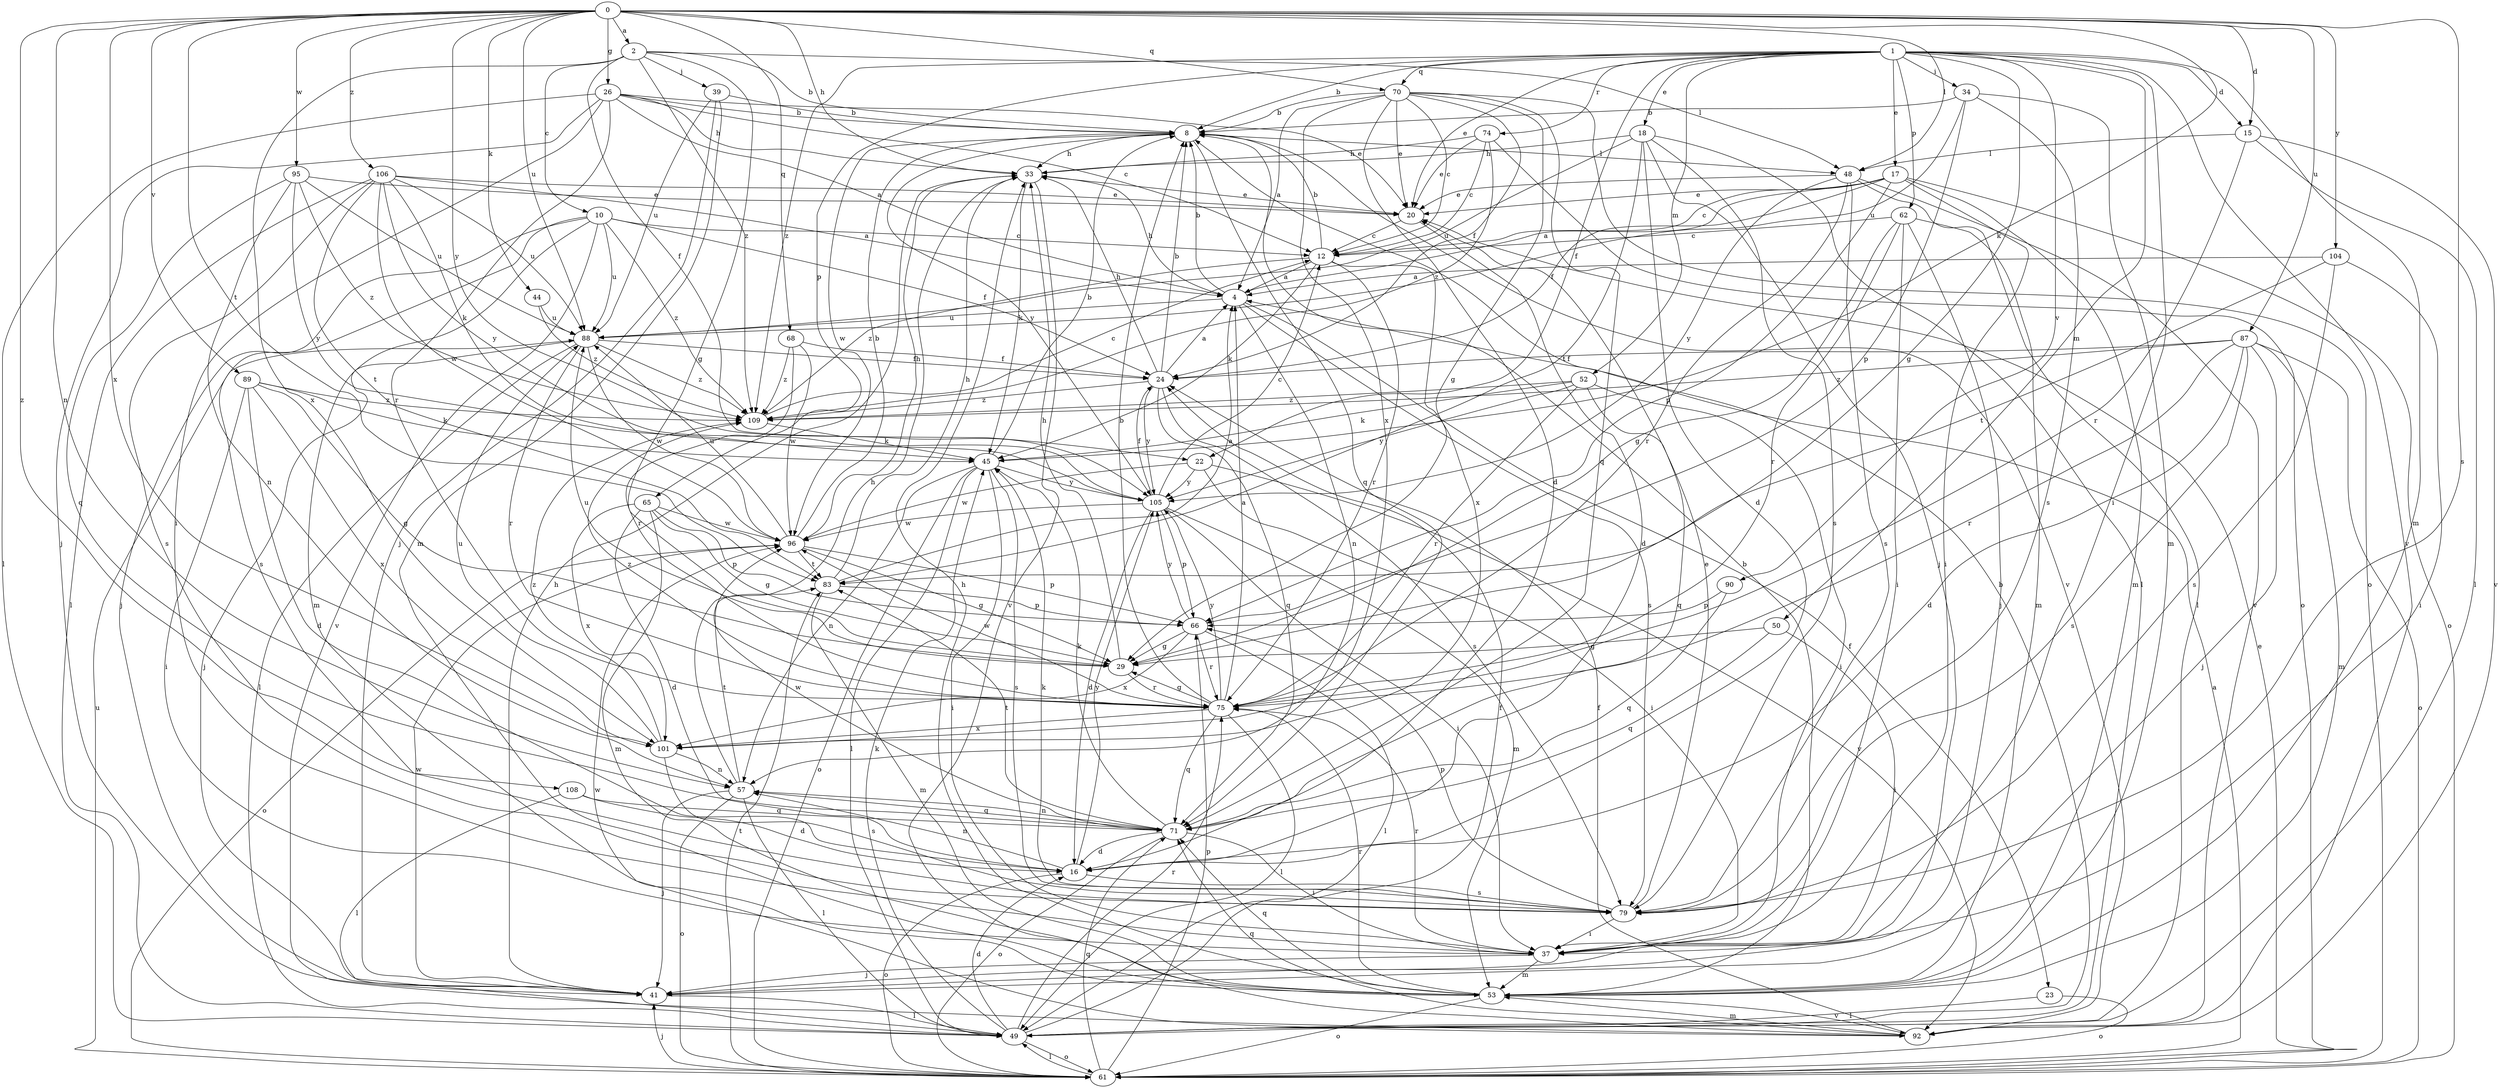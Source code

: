 strict digraph  {
0;
1;
2;
4;
8;
10;
12;
15;
16;
17;
18;
20;
22;
23;
24;
26;
29;
33;
34;
37;
39;
41;
44;
45;
48;
49;
50;
52;
53;
57;
61;
62;
65;
66;
68;
70;
71;
74;
75;
79;
83;
87;
88;
89;
90;
92;
95;
96;
101;
104;
105;
106;
108;
109;
0 -> 2  [label=a];
0 -> 15  [label=d];
0 -> 26  [label=g];
0 -> 33  [label=h];
0 -> 44  [label=k];
0 -> 45  [label=k];
0 -> 48  [label=l];
0 -> 57  [label=n];
0 -> 68  [label=q];
0 -> 70  [label=q];
0 -> 79  [label=s];
0 -> 83  [label=t];
0 -> 87  [label=u];
0 -> 88  [label=u];
0 -> 89  [label=v];
0 -> 95  [label=w];
0 -> 101  [label=x];
0 -> 104  [label=y];
0 -> 105  [label=y];
0 -> 106  [label=z];
0 -> 108  [label=z];
1 -> 8  [label=b];
1 -> 15  [label=d];
1 -> 17  [label=e];
1 -> 18  [label=e];
1 -> 20  [label=e];
1 -> 22  [label=f];
1 -> 29  [label=g];
1 -> 34  [label=i];
1 -> 37  [label=i];
1 -> 50  [label=m];
1 -> 52  [label=m];
1 -> 53  [label=m];
1 -> 62  [label=p];
1 -> 65  [label=p];
1 -> 70  [label=q];
1 -> 74  [label=r];
1 -> 90  [label=v];
1 -> 92  [label=v];
1 -> 109  [label=z];
2 -> 8  [label=b];
2 -> 10  [label=c];
2 -> 22  [label=f];
2 -> 29  [label=g];
2 -> 39  [label=j];
2 -> 48  [label=l];
2 -> 101  [label=x];
2 -> 109  [label=z];
4 -> 8  [label=b];
4 -> 23  [label=f];
4 -> 33  [label=h];
4 -> 57  [label=n];
4 -> 79  [label=s];
4 -> 88  [label=u];
8 -> 33  [label=h];
8 -> 48  [label=l];
8 -> 71  [label=q];
8 -> 92  [label=v];
8 -> 96  [label=w];
8 -> 105  [label=y];
10 -> 12  [label=c];
10 -> 24  [label=f];
10 -> 41  [label=j];
10 -> 53  [label=m];
10 -> 79  [label=s];
10 -> 88  [label=u];
10 -> 92  [label=v];
10 -> 109  [label=z];
12 -> 4  [label=a];
12 -> 8  [label=b];
12 -> 45  [label=k];
12 -> 75  [label=r];
12 -> 101  [label=x];
12 -> 109  [label=z];
15 -> 48  [label=l];
15 -> 49  [label=l];
15 -> 75  [label=r];
15 -> 92  [label=v];
16 -> 57  [label=n];
16 -> 61  [label=o];
16 -> 79  [label=s];
16 -> 105  [label=y];
17 -> 4  [label=a];
17 -> 12  [label=c];
17 -> 20  [label=e];
17 -> 24  [label=f];
17 -> 37  [label=i];
17 -> 53  [label=m];
17 -> 61  [label=o];
17 -> 66  [label=p];
18 -> 16  [label=d];
18 -> 33  [label=h];
18 -> 41  [label=j];
18 -> 49  [label=l];
18 -> 79  [label=s];
18 -> 83  [label=t];
18 -> 88  [label=u];
20 -> 12  [label=c];
20 -> 16  [label=d];
22 -> 37  [label=i];
22 -> 92  [label=v];
22 -> 96  [label=w];
22 -> 105  [label=y];
23 -> 49  [label=l];
23 -> 61  [label=o];
24 -> 4  [label=a];
24 -> 8  [label=b];
24 -> 33  [label=h];
24 -> 71  [label=q];
24 -> 79  [label=s];
24 -> 105  [label=y];
24 -> 109  [label=z];
26 -> 4  [label=a];
26 -> 8  [label=b];
26 -> 12  [label=c];
26 -> 20  [label=e];
26 -> 33  [label=h];
26 -> 37  [label=i];
26 -> 41  [label=j];
26 -> 49  [label=l];
26 -> 75  [label=r];
29 -> 33  [label=h];
29 -> 75  [label=r];
29 -> 88  [label=u];
33 -> 20  [label=e];
33 -> 45  [label=k];
33 -> 92  [label=v];
34 -> 8  [label=b];
34 -> 53  [label=m];
34 -> 66  [label=p];
34 -> 79  [label=s];
34 -> 88  [label=u];
37 -> 41  [label=j];
37 -> 53  [label=m];
37 -> 75  [label=r];
39 -> 8  [label=b];
39 -> 41  [label=j];
39 -> 53  [label=m];
39 -> 88  [label=u];
41 -> 33  [label=h];
41 -> 49  [label=l];
41 -> 96  [label=w];
44 -> 88  [label=u];
44 -> 109  [label=z];
45 -> 8  [label=b];
45 -> 37  [label=i];
45 -> 49  [label=l];
45 -> 57  [label=n];
45 -> 61  [label=o];
45 -> 79  [label=s];
45 -> 105  [label=y];
48 -> 20  [label=e];
48 -> 49  [label=l];
48 -> 75  [label=r];
48 -> 79  [label=s];
48 -> 92  [label=v];
48 -> 105  [label=y];
49 -> 8  [label=b];
49 -> 16  [label=d];
49 -> 24  [label=f];
49 -> 45  [label=k];
49 -> 61  [label=o];
49 -> 75  [label=r];
50 -> 29  [label=g];
50 -> 37  [label=i];
50 -> 71  [label=q];
52 -> 37  [label=i];
52 -> 45  [label=k];
52 -> 71  [label=q];
52 -> 75  [label=r];
52 -> 105  [label=y];
52 -> 109  [label=z];
53 -> 8  [label=b];
53 -> 33  [label=h];
53 -> 61  [label=o];
53 -> 71  [label=q];
53 -> 75  [label=r];
53 -> 92  [label=v];
57 -> 33  [label=h];
57 -> 41  [label=j];
57 -> 49  [label=l];
57 -> 61  [label=o];
57 -> 71  [label=q];
57 -> 83  [label=t];
61 -> 4  [label=a];
61 -> 20  [label=e];
61 -> 41  [label=j];
61 -> 49  [label=l];
61 -> 66  [label=p];
61 -> 71  [label=q];
61 -> 83  [label=t];
61 -> 88  [label=u];
62 -> 12  [label=c];
62 -> 29  [label=g];
62 -> 37  [label=i];
62 -> 41  [label=j];
62 -> 53  [label=m];
62 -> 75  [label=r];
65 -> 16  [label=d];
65 -> 29  [label=g];
65 -> 53  [label=m];
65 -> 66  [label=p];
65 -> 96  [label=w];
65 -> 101  [label=x];
66 -> 29  [label=g];
66 -> 49  [label=l];
66 -> 75  [label=r];
66 -> 101  [label=x];
66 -> 105  [label=y];
68 -> 24  [label=f];
68 -> 75  [label=r];
68 -> 96  [label=w];
68 -> 109  [label=z];
70 -> 4  [label=a];
70 -> 8  [label=b];
70 -> 12  [label=c];
70 -> 16  [label=d];
70 -> 20  [label=e];
70 -> 24  [label=f];
70 -> 29  [label=g];
70 -> 61  [label=o];
70 -> 71  [label=q];
70 -> 101  [label=x];
71 -> 16  [label=d];
71 -> 37  [label=i];
71 -> 45  [label=k];
71 -> 57  [label=n];
71 -> 61  [label=o];
71 -> 83  [label=t];
71 -> 96  [label=w];
74 -> 12  [label=c];
74 -> 20  [label=e];
74 -> 33  [label=h];
74 -> 61  [label=o];
74 -> 109  [label=z];
75 -> 4  [label=a];
75 -> 8  [label=b];
75 -> 29  [label=g];
75 -> 49  [label=l];
75 -> 71  [label=q];
75 -> 96  [label=w];
75 -> 101  [label=x];
75 -> 105  [label=y];
75 -> 109  [label=z];
79 -> 20  [label=e];
79 -> 37  [label=i];
79 -> 45  [label=k];
79 -> 66  [label=p];
83 -> 4  [label=a];
83 -> 33  [label=h];
83 -> 53  [label=m];
83 -> 66  [label=p];
87 -> 16  [label=d];
87 -> 24  [label=f];
87 -> 41  [label=j];
87 -> 53  [label=m];
87 -> 61  [label=o];
87 -> 75  [label=r];
87 -> 79  [label=s];
87 -> 109  [label=z];
88 -> 24  [label=f];
88 -> 41  [label=j];
88 -> 49  [label=l];
88 -> 75  [label=r];
88 -> 96  [label=w];
88 -> 109  [label=z];
89 -> 16  [label=d];
89 -> 29  [label=g];
89 -> 37  [label=i];
89 -> 45  [label=k];
89 -> 101  [label=x];
89 -> 109  [label=z];
90 -> 66  [label=p];
90 -> 71  [label=q];
92 -> 24  [label=f];
92 -> 53  [label=m];
92 -> 71  [label=q];
92 -> 96  [label=w];
95 -> 20  [label=e];
95 -> 57  [label=n];
95 -> 71  [label=q];
95 -> 88  [label=u];
95 -> 105  [label=y];
95 -> 109  [label=z];
96 -> 8  [label=b];
96 -> 29  [label=g];
96 -> 33  [label=h];
96 -> 61  [label=o];
96 -> 66  [label=p];
96 -> 83  [label=t];
96 -> 88  [label=u];
101 -> 57  [label=n];
101 -> 79  [label=s];
101 -> 88  [label=u];
101 -> 109  [label=z];
104 -> 4  [label=a];
104 -> 37  [label=i];
104 -> 79  [label=s];
104 -> 83  [label=t];
105 -> 12  [label=c];
105 -> 16  [label=d];
105 -> 24  [label=f];
105 -> 37  [label=i];
105 -> 53  [label=m];
105 -> 66  [label=p];
105 -> 96  [label=w];
106 -> 4  [label=a];
106 -> 20  [label=e];
106 -> 45  [label=k];
106 -> 49  [label=l];
106 -> 79  [label=s];
106 -> 83  [label=t];
106 -> 88  [label=u];
106 -> 96  [label=w];
106 -> 105  [label=y];
108 -> 16  [label=d];
108 -> 49  [label=l];
108 -> 71  [label=q];
109 -> 12  [label=c];
109 -> 45  [label=k];
}

